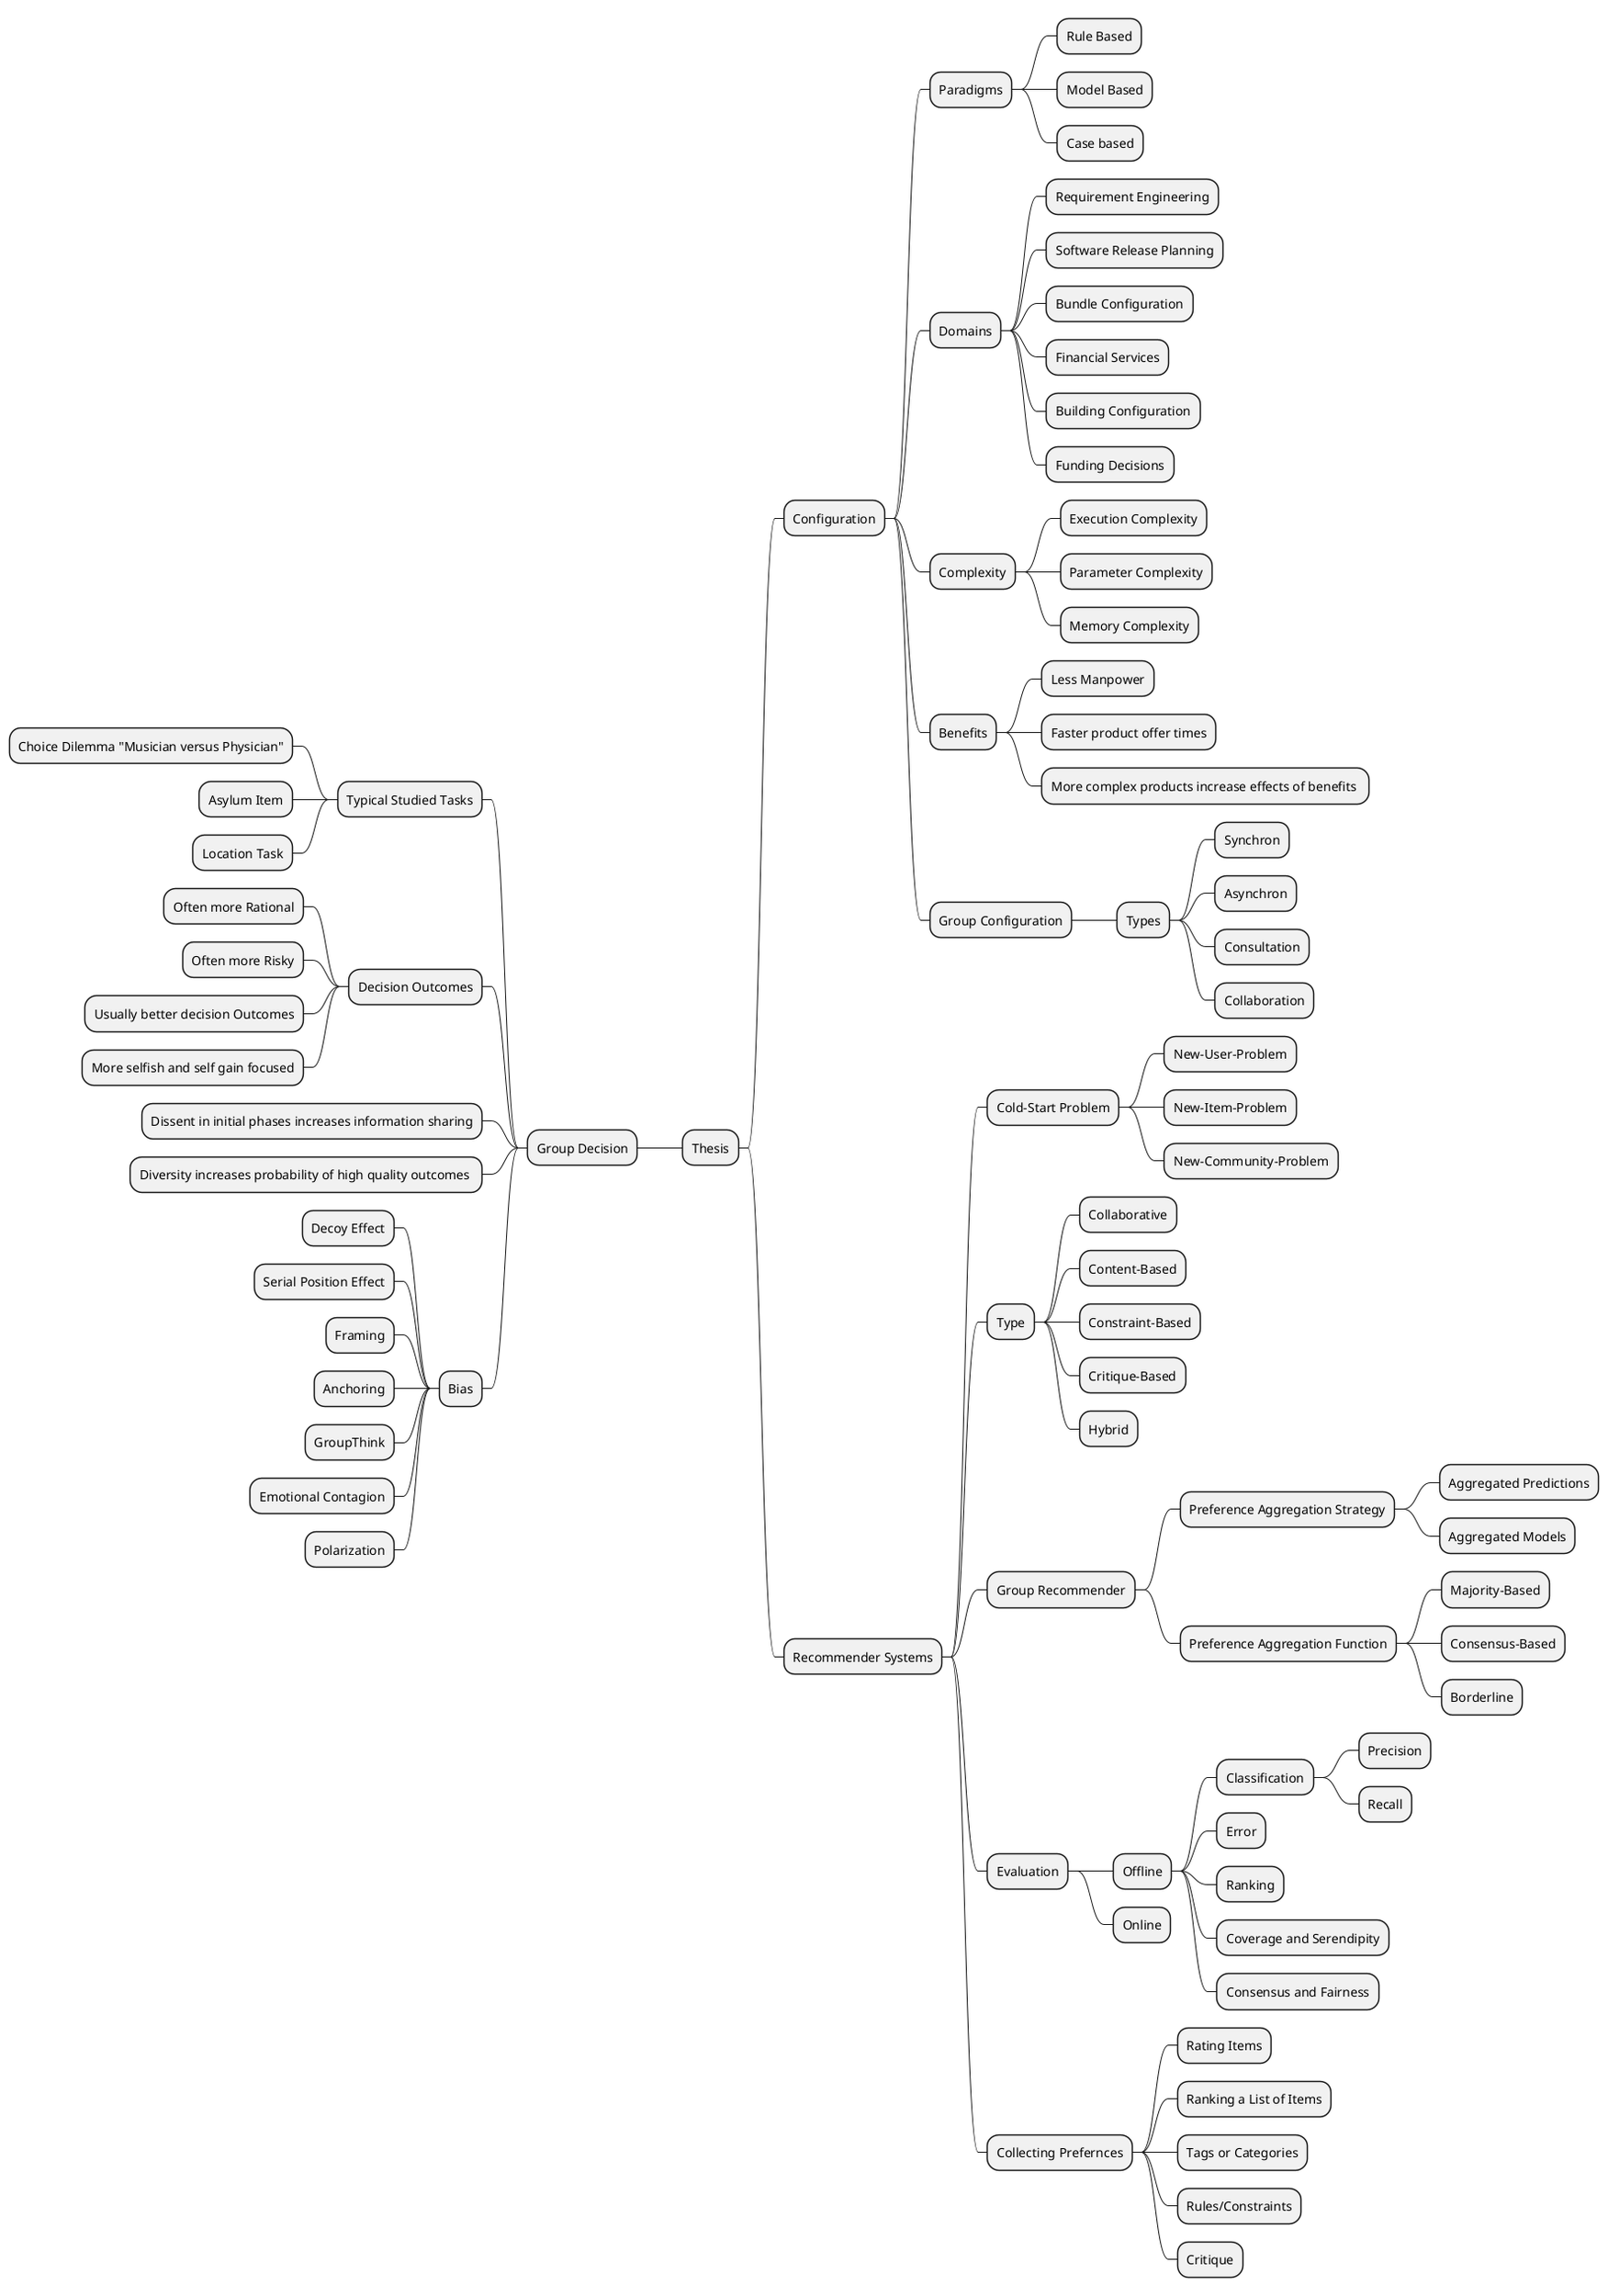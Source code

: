 @startmindmap
+ Thesis

++ Configuration

+++ Paradigms
++++ Rule Based
++++ Model Based
++++ Case based

+++ Domains
++++ Requirement Engineering
++++ Software Release Planning
++++ Bundle Configuration
++++ Financial Services
++++ Building Configuration
++++ Funding Decisions

+++ Complexity
++++ Execution Complexity
++++ Parameter Complexity
++++ Memory Complexity

+++ Benefits
++++ Less Manpower
++++ Faster product offer times
++++ More complex products increase effects of benefits 

+++ Group Configuration
++++ Types
+++++ Synchron
+++++ Asynchron
+++++ Consultation
+++++ Collaboration


++ Recommender Systems

+++ Cold-Start Problem
++++ New-User-Problem
++++ New-Item-Problem
++++ New-Community-Problem

+++ Type
++++ Collaborative
++++ Content-Based
++++ Constraint-Based
++++ Critique-Based
++++ Hybrid

+++ Group Recommender
++++ Preference Aggregation Strategy
+++++ Aggregated Predictions
+++++ Aggregated Models
++++ Preference Aggregation Function
+++++ Majority-Based
+++++ Consensus-Based
+++++ Borderline

+++ Evaluation
++++ Offline
+++++ Classification
++++++ Precision
++++++ Recall
+++++ Error
+++++ Ranking
+++++ Coverage and Serendipity
+++++ Consensus and Fairness
++++ Online

+++ Collecting Prefernces
++++ Rating Items
++++ Ranking a List of Items
++++ Tags or Categories
++++ Rules/Constraints
++++ Critique


-- Group Decision
--- Typical Studied Tasks
---- Choice Dilemma "Musician versus Physician"
---- Asylum Item
---- Location Task
--- Decision Outcomes
---- Often more Rational
---- Often more Risky
---- Usually better decision Outcomes
---- More selfish and self gain focused
--- Dissent in initial phases increases information sharing
--- Diversity increases probability of high quality outcomes 
--- Bias
---- Decoy Effect
---- Serial Position Effect
---- Framing
---- Anchoring
---- GroupThink
---- Emotional Contagion
---- Polarization

@endmindmap